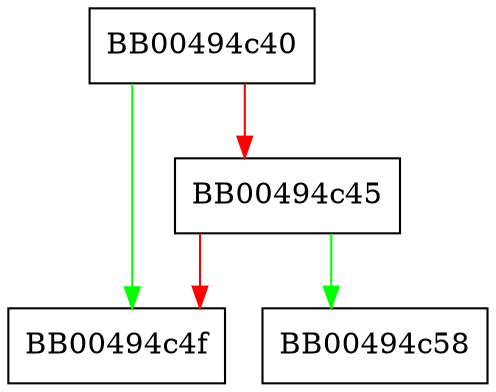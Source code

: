 digraph SSL_set_incoming_stream_policy {
  node [shape="box"];
  graph [splines=ortho];
  BB00494c40 -> BB00494c4f [color="green"];
  BB00494c40 -> BB00494c45 [color="red"];
  BB00494c45 -> BB00494c58 [color="green"];
  BB00494c45 -> BB00494c4f [color="red"];
}